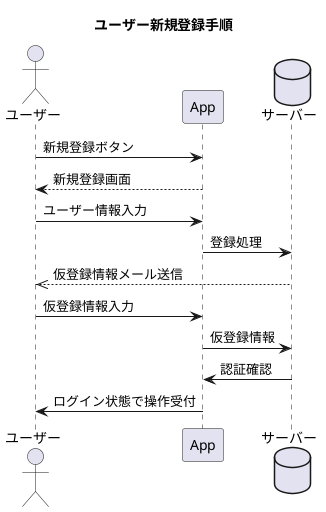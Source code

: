 @startuml

title ユーザー新規登録手順

actor ユーザー as user
participant App as app
database サーバー as server

user -> app : 新規登録ボタン
user <-- app : 新規登録画面
user -> app : ユーザー情報入力
app -> server : 登録処理
user <<-- server : 仮登録情報メール送信
user -> app : 仮登録情報入力
app -> server : 仮登録情報
server -> app : 認証確認
app -> user : ログイン状態で操作受付

@enduml